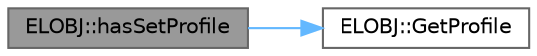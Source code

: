 digraph "ELOBJ::hasSetProfile"
{
 // LATEX_PDF_SIZE
  bgcolor="transparent";
  edge [fontname=Helvetica,fontsize=10,labelfontname=Helvetica,labelfontsize=10];
  node [fontname=Helvetica,fontsize=10,shape=box,height=0.2,width=0.4];
  rankdir="LR";
  Node1 [label="ELOBJ::hasSetProfile",height=0.2,width=0.4,color="gray40", fillcolor="grey60", style="filled", fontcolor="black",tooltip="指定のEPCがSet可能かどうか"];
  Node1 -> Node2 [color="steelblue1",style="solid"];
  Node2 [label="ELOBJ::GetProfile",height=0.2,width=0.4,color="grey40", fillcolor="white", style="filled",URL="$class_e_l_o_b_j.html#ab3c122ce22b6fc878c2a7b05ee453542",tooltip="Profile(0x9d, 0x9e, 0x9f)を計算して 個数 + EPCsの形で返す（個数はPDCではないことに注意）"];
}
